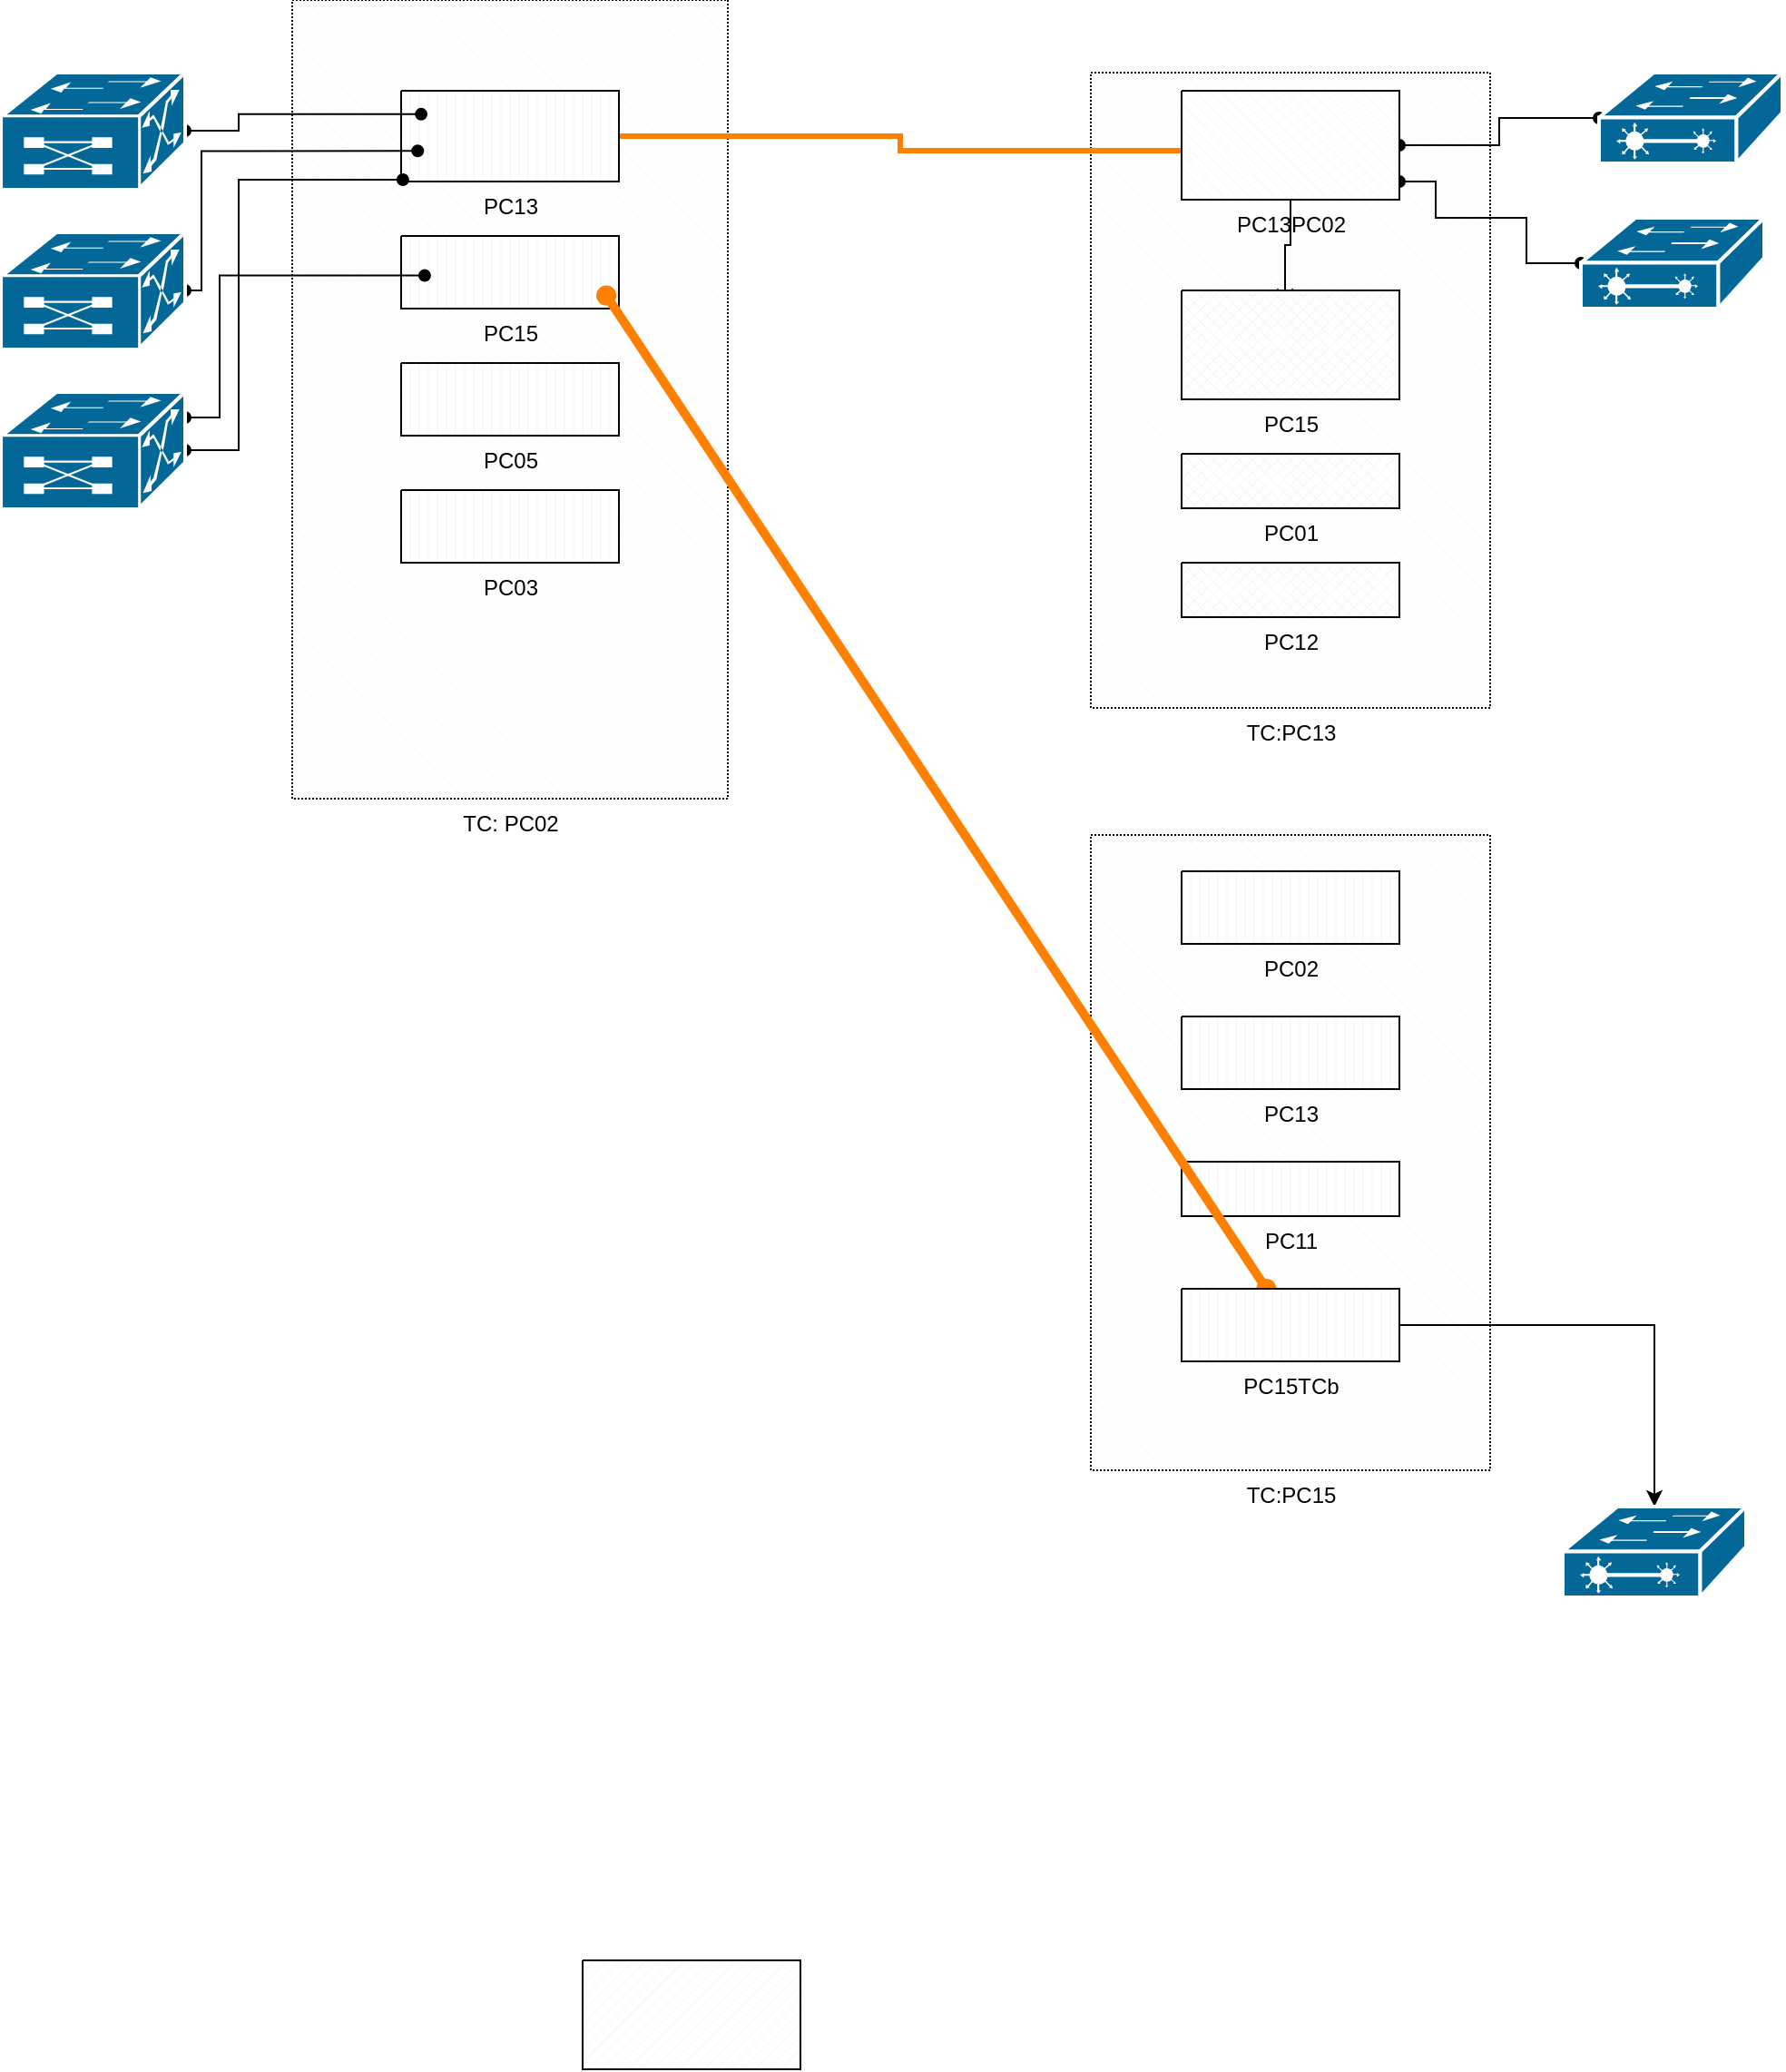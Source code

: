 <mxfile version="14.1.2" type="github">
  <diagram id="m6EBxNU7Jf6BSMx-fki8" name="Page-1">
    <mxGraphModel dx="2260" dy="757" grid="1" gridSize="10" guides="1" tooltips="1" connect="1" arrows="1" fold="1" page="1" pageScale="1" pageWidth="850" pageHeight="1100" math="0" shadow="0">
      <root>
        <mxCell id="0" />
        <mxCell id="1" parent="0" />
        <mxCell id="pX517A5_orzHN1GtvzNi-13" value="TC:PC15" style="verticalLabelPosition=bottom;verticalAlign=top;html=1;shape=mxgraph.basic.patternFillRect;fillStyle=diagRev;step=5;fillStrokeWidth=0.2;fillStrokeColor=#dddddd;strokeColor=none;dashed=1;dashPattern=1 1;fillColor=none;" parent="1" vertex="1">
          <mxGeometry x="540" y="640" width="220" height="350" as="geometry" />
        </mxCell>
        <mxCell id="pX517A5_orzHN1GtvzNi-8" value="TC: PC02" style="verticalLabelPosition=bottom;verticalAlign=top;html=1;shape=mxgraph.basic.patternFillRect;fillStyle=diagRev;step=5;fillStrokeWidth=0.2;fillStrokeColor=#dddddd;fillColor=none;strokeColor=none;dashed=1;dashPattern=1 1;" parent="1" vertex="1">
          <mxGeometry x="100" y="180" width="240" height="440" as="geometry" />
        </mxCell>
        <mxCell id="pX517A5_orzHN1GtvzNi-9" value="TC:PC13" style="verticalLabelPosition=bottom;verticalAlign=top;html=1;shape=mxgraph.basic.patternFillRect;fillStyle=diagRev;step=5;fillStrokeWidth=0.2;fillStrokeColor=#dddddd;strokeColor=none;dashed=1;dashPattern=1 1;fillColor=none;" parent="1" vertex="1">
          <mxGeometry x="540" y="220" width="220" height="350" as="geometry" />
        </mxCell>
        <mxCell id="pX517A5_orzHN1GtvzNi-5" style="edgeStyle=orthogonalEdgeStyle;rounded=0;orthogonalLoop=1;jettySize=auto;html=1;entryX=0.467;entryY=0.55;entryDx=0;entryDy=0;entryPerimeter=0;strokeWidth=3;strokeColor=#FF8000;" parent="1" source="pX517A5_orzHN1GtvzNi-1" target="pX517A5_orzHN1GtvzNi-2" edge="1">
          <mxGeometry relative="1" as="geometry" />
        </mxCell>
        <mxCell id="pX517A5_orzHN1GtvzNi-6" style="edgeStyle=orthogonalEdgeStyle;rounded=0;orthogonalLoop=1;jettySize=auto;html=1;entryX=0.475;entryY=0.133;entryDx=0;entryDy=0;entryPerimeter=0;" parent="1" source="pX517A5_orzHN1GtvzNi-2" target="pX517A5_orzHN1GtvzNi-3" edge="1">
          <mxGeometry relative="1" as="geometry" />
        </mxCell>
        <mxCell id="pX517A5_orzHN1GtvzNi-24" style="edgeStyle=orthogonalEdgeStyle;rounded=0;orthogonalLoop=1;jettySize=auto;html=1;endArrow=oval;endFill=1;startArrow=oval;startFill=1;" parent="1" source="pX517A5_orzHN1GtvzNi-2" target="pX517A5_orzHN1GtvzNi-23" edge="1">
          <mxGeometry relative="1" as="geometry" />
        </mxCell>
        <mxCell id="pX517A5_orzHN1GtvzNi-26" style="edgeStyle=orthogonalEdgeStyle;rounded=0;orthogonalLoop=1;jettySize=auto;html=1;endArrow=oval;endFill=1;startArrow=oval;startFill=1;" parent="1" source="pX517A5_orzHN1GtvzNi-2" target="pX517A5_orzHN1GtvzNi-22" edge="1">
          <mxGeometry relative="1" as="geometry">
            <mxPoint x="980" y="280" as="targetPoint" />
            <Array as="points">
              <mxPoint x="730" y="280" />
              <mxPoint x="730" y="300" />
              <mxPoint x="780" y="300" />
              <mxPoint x="780" y="325" />
            </Array>
          </mxGeometry>
        </mxCell>
        <mxCell id="pX517A5_orzHN1GtvzNi-2" value="&lt;div align=&quot;left&quot;&gt;PC13PC02&lt;br&gt;&lt;/div&gt;" style="verticalLabelPosition=bottom;verticalAlign=top;html=1;shape=mxgraph.basic.patternFillRect;fillStyle=diagRev;step=5;fillStrokeWidth=0.2;fillStrokeColor=#dddddd;" parent="1" vertex="1">
          <mxGeometry x="590" y="230" width="120" height="60" as="geometry" />
        </mxCell>
        <mxCell id="pX517A5_orzHN1GtvzNi-3" value="PC15" style="verticalLabelPosition=bottom;verticalAlign=top;html=1;shape=mxgraph.basic.patternFillRect;fillStyle=diagGrid;step=5;fillStrokeWidth=0.2;fillStrokeColor=#dddddd;" parent="1" vertex="1">
          <mxGeometry x="590" y="340" width="120" height="60" as="geometry" />
        </mxCell>
        <mxCell id="pX517A5_orzHN1GtvzNi-4" value="" style="verticalLabelPosition=bottom;verticalAlign=top;html=1;shape=mxgraph.basic.patternFillRect;fillStyle=diag;step=5;fillStrokeWidth=0.2;fillStrokeColor=#dddddd;" parent="1" vertex="1">
          <mxGeometry x="260" y="1260" width="120" height="60" as="geometry" />
        </mxCell>
        <mxCell id="pX517A5_orzHN1GtvzNi-10" value="PC01" style="verticalLabelPosition=bottom;verticalAlign=top;html=1;shape=mxgraph.basic.patternFillRect;fillStyle=diagGrid;step=5;fillStrokeWidth=0.2;fillStrokeColor=#dddddd;" parent="1" vertex="1">
          <mxGeometry x="590" y="430" width="120" height="30" as="geometry" />
        </mxCell>
        <mxCell id="pX517A5_orzHN1GtvzNi-11" value="PC12" style="verticalLabelPosition=bottom;verticalAlign=top;html=1;shape=mxgraph.basic.patternFillRect;fillStyle=diagGrid;step=5;fillStrokeWidth=0.2;fillStrokeColor=#dddddd;" parent="1" vertex="1">
          <mxGeometry x="590" y="490" width="120" height="30" as="geometry" />
        </mxCell>
        <mxCell id="pX517A5_orzHN1GtvzNi-7" value="PC15" style="verticalLabelPosition=bottom;verticalAlign=top;html=1;shape=mxgraph.basic.patternFillRect;fillStyle=vert;step=5;fillStrokeWidth=0.2;fillStrokeColor=#dddddd;" parent="1" vertex="1">
          <mxGeometry x="160" y="310" width="120" height="40" as="geometry" />
        </mxCell>
        <mxCell id="pX517A5_orzHN1GtvzNi-1" value="PC13" style="verticalLabelPosition=bottom;verticalAlign=top;html=1;shape=mxgraph.basic.patternFillRect;fillStyle=vert;step=5;fillStrokeWidth=0.2;fillStrokeColor=#dddddd;" parent="1" vertex="1">
          <mxGeometry x="160" y="230" width="120" height="50" as="geometry" />
        </mxCell>
        <mxCell id="pX517A5_orzHN1GtvzNi-12" value="PC02" style="verticalLabelPosition=bottom;verticalAlign=top;html=1;shape=mxgraph.basic.patternFillRect;fillStyle=vert;step=5;fillStrokeWidth=0.2;fillStrokeColor=#dddddd;" parent="1" vertex="1">
          <mxGeometry x="590" y="660" width="120" height="40" as="geometry" />
        </mxCell>
        <mxCell id="pX517A5_orzHN1GtvzNi-14" value="PC13" style="verticalLabelPosition=bottom;verticalAlign=top;html=1;shape=mxgraph.basic.patternFillRect;fillStyle=vert;step=5;fillStrokeWidth=0.2;fillStrokeColor=#dddddd;" parent="1" vertex="1">
          <mxGeometry x="590" y="740" width="120" height="40" as="geometry" />
        </mxCell>
        <mxCell id="pX517A5_orzHN1GtvzNi-15" value="PC11" style="verticalLabelPosition=bottom;verticalAlign=top;html=1;shape=mxgraph.basic.patternFillRect;fillStyle=vert;step=5;fillStrokeWidth=0.2;fillStrokeColor=#dddddd;" parent="1" vertex="1">
          <mxGeometry x="590" y="820" width="120" height="30" as="geometry" />
        </mxCell>
        <mxCell id="pX517A5_orzHN1GtvzNi-31" style="edgeStyle=orthogonalEdgeStyle;rounded=0;orthogonalLoop=1;jettySize=auto;html=1;" parent="1" source="pX517A5_orzHN1GtvzNi-16" target="pX517A5_orzHN1GtvzNi-30" edge="1">
          <mxGeometry relative="1" as="geometry" />
        </mxCell>
        <mxCell id="pX517A5_orzHN1GtvzNi-32" style="edgeStyle=none;rounded=0;orthogonalLoop=1;jettySize=auto;html=1;entryX=0.721;entryY=0.37;entryDx=0;entryDy=0;entryPerimeter=0;endArrow=oval;endFill=1;startArrow=oval;startFill=1;strokeWidth=5;strokeColor=#FF8000;" parent="1" source="pX517A5_orzHN1GtvzNi-16" target="pX517A5_orzHN1GtvzNi-8" edge="1">
          <mxGeometry relative="1" as="geometry" />
        </mxCell>
        <mxCell id="pX517A5_orzHN1GtvzNi-16" value="PC15TCb" style="verticalLabelPosition=bottom;verticalAlign=top;html=1;shape=mxgraph.basic.patternFillRect;fillStyle=vert;step=5;fillStrokeWidth=0.2;fillStrokeColor=#dddddd;" parent="1" vertex="1">
          <mxGeometry x="590" y="890" width="120" height="40" as="geometry" />
        </mxCell>
        <mxCell id="pX517A5_orzHN1GtvzNi-27" style="edgeStyle=orthogonalEdgeStyle;rounded=0;orthogonalLoop=1;jettySize=auto;html=1;entryX=0.296;entryY=0.143;entryDx=0;entryDy=0;entryPerimeter=0;endArrow=oval;endFill=1;startArrow=oval;startFill=1;" parent="1" source="pX517A5_orzHN1GtvzNi-17" target="pX517A5_orzHN1GtvzNi-8" edge="1">
          <mxGeometry relative="1" as="geometry" />
        </mxCell>
        <mxCell id="pX517A5_orzHN1GtvzNi-17" value="" style="shape=mxgraph.cisco.switches.multiswitch_device;html=1;pointerEvents=1;dashed=0;fillColor=#036897;strokeColor=#ffffff;strokeWidth=2;verticalLabelPosition=bottom;verticalAlign=top;align=center;outlineConnect=0;dashPattern=1 1;" parent="1" vertex="1">
          <mxGeometry x="-60" y="220" width="101" height="64" as="geometry" />
        </mxCell>
        <mxCell id="pX517A5_orzHN1GtvzNi-28" style="edgeStyle=orthogonalEdgeStyle;rounded=0;orthogonalLoop=1;jettySize=auto;html=1;entryX=0.288;entryY=0.189;entryDx=0;entryDy=0;entryPerimeter=0;endArrow=oval;endFill=1;startArrow=oval;startFill=1;" parent="1" source="pX517A5_orzHN1GtvzNi-18" target="pX517A5_orzHN1GtvzNi-8" edge="1">
          <mxGeometry relative="1" as="geometry">
            <Array as="points">
              <mxPoint x="50" y="340" />
              <mxPoint x="50" y="263" />
            </Array>
          </mxGeometry>
        </mxCell>
        <mxCell id="pX517A5_orzHN1GtvzNi-18" value="" style="shape=mxgraph.cisco.switches.multiswitch_device;html=1;pointerEvents=1;dashed=0;fillColor=#036897;strokeColor=#ffffff;strokeWidth=2;verticalLabelPosition=bottom;verticalAlign=top;align=center;outlineConnect=0;dashPattern=1 1;" parent="1" vertex="1">
          <mxGeometry x="-60" y="308" width="101" height="64" as="geometry" />
        </mxCell>
        <mxCell id="pX517A5_orzHN1GtvzNi-29" style="edgeStyle=orthogonalEdgeStyle;rounded=0;orthogonalLoop=1;jettySize=auto;html=1;entryX=0.254;entryY=0.225;entryDx=0;entryDy=0;entryPerimeter=0;endArrow=oval;endFill=1;startArrow=oval;startFill=1;" parent="1" source="pX517A5_orzHN1GtvzNi-19" target="pX517A5_orzHN1GtvzNi-8" edge="1">
          <mxGeometry relative="1" as="geometry" />
        </mxCell>
        <mxCell id="0Cbe0JcuBdqkH7wkkNxY-1" style="edgeStyle=orthogonalEdgeStyle;rounded=0;orthogonalLoop=1;jettySize=auto;html=1;startArrow=oval;startFill=1;endArrow=oval;endFill=1;strokeWidth=1;entryX=0.304;entryY=0.345;entryDx=0;entryDy=0;entryPerimeter=0;" edge="1" parent="1" source="pX517A5_orzHN1GtvzNi-19" target="pX517A5_orzHN1GtvzNi-8">
          <mxGeometry relative="1" as="geometry">
            <mxPoint x="10" y="630" as="targetPoint" />
            <Array as="points">
              <mxPoint x="60" y="410" />
              <mxPoint x="60" y="332" />
            </Array>
          </mxGeometry>
        </mxCell>
        <mxCell id="pX517A5_orzHN1GtvzNi-19" value="" style="shape=mxgraph.cisco.switches.multiswitch_device;html=1;pointerEvents=1;dashed=0;fillColor=#036897;strokeColor=#ffffff;strokeWidth=2;verticalLabelPosition=bottom;verticalAlign=top;align=center;outlineConnect=0;dashPattern=1 1;" parent="1" vertex="1">
          <mxGeometry x="-60" y="396" width="101" height="64" as="geometry" />
        </mxCell>
        <mxCell id="pX517A5_orzHN1GtvzNi-20" value="PC05" style="verticalLabelPosition=bottom;verticalAlign=top;html=1;shape=mxgraph.basic.patternFillRect;fillStyle=vert;step=5;fillStrokeWidth=0.2;fillStrokeColor=#dddddd;" parent="1" vertex="1">
          <mxGeometry x="160" y="380" width="120" height="40" as="geometry" />
        </mxCell>
        <mxCell id="pX517A5_orzHN1GtvzNi-21" value="PC03" style="verticalLabelPosition=bottom;verticalAlign=top;html=1;shape=mxgraph.basic.patternFillRect;fillStyle=vert;step=5;fillStrokeWidth=0.2;fillStrokeColor=#dddddd;" parent="1" vertex="1">
          <mxGeometry x="160" y="450" width="120" height="40" as="geometry" />
        </mxCell>
        <mxCell id="pX517A5_orzHN1GtvzNi-22" value="" style="shape=mxgraph.cisco.switches.layer_2_remote_switch;html=1;pointerEvents=1;dashed=0;fillColor=#036897;strokeColor=#ffffff;strokeWidth=2;verticalLabelPosition=bottom;verticalAlign=top;align=center;outlineConnect=0;dashPattern=1 1;" parent="1" vertex="1">
          <mxGeometry x="810" y="300" width="101" height="50" as="geometry" />
        </mxCell>
        <mxCell id="pX517A5_orzHN1GtvzNi-23" value="" style="shape=mxgraph.cisco.switches.layer_2_remote_switch;html=1;pointerEvents=1;dashed=0;fillColor=#036897;strokeColor=#ffffff;strokeWidth=2;verticalLabelPosition=bottom;verticalAlign=top;align=center;outlineConnect=0;dashPattern=1 1;" parent="1" vertex="1">
          <mxGeometry x="820" y="220" width="101" height="50" as="geometry" />
        </mxCell>
        <mxCell id="pX517A5_orzHN1GtvzNi-30" value="" style="shape=mxgraph.cisco.switches.layer_2_remote_switch;html=1;pointerEvents=1;dashed=0;fillColor=#036897;strokeColor=#ffffff;strokeWidth=2;verticalLabelPosition=bottom;verticalAlign=top;align=center;outlineConnect=0;dashPattern=1 1;" parent="1" vertex="1">
          <mxGeometry x="800" y="1010" width="101" height="50" as="geometry" />
        </mxCell>
      </root>
    </mxGraphModel>
  </diagram>
</mxfile>
